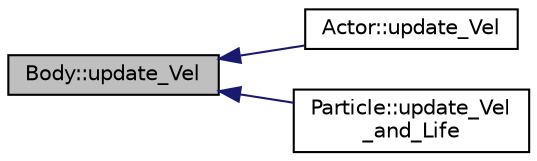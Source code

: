 digraph "Body::update_Vel"
{
  edge [fontname="Helvetica",fontsize="10",labelfontname="Helvetica",labelfontsize="10"];
  node [fontname="Helvetica",fontsize="10",shape=record];
  rankdir="LR";
  Node33 [label="Body::update_Vel",height=0.2,width=0.4,color="black", fillcolor="grey75", style="filled", fontcolor="black"];
  Node33 -> Node34 [dir="back",color="midnightblue",fontsize="10",style="solid",fontname="Helvetica"];
  Node34 [label="Actor::update_Vel",height=0.2,width=0.4,color="black", fillcolor="white", style="filled",URL="$namespace_actor.html#a820206ab30a4a0fb3f37d78669598fdb"];
  Node33 -> Node35 [dir="back",color="midnightblue",fontsize="10",style="solid",fontname="Helvetica"];
  Node35 [label="Particle::update_Vel\l_and_Life",height=0.2,width=0.4,color="black", fillcolor="white", style="filled",URL="$namespace_particle.html#a2d4aa3c262a1ff4635de500febe51eff"];
}

